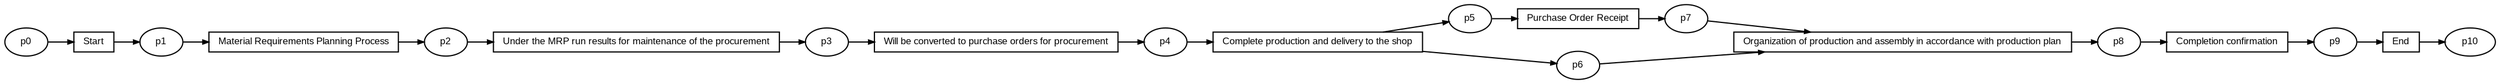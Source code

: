 digraph G {ranksep=".3"; fontsize="8"; remincross=true; margin="0.0,0.0"; fontname="Arial";rankdir="LR"; 
edge [arrowsize="0.5"];
node [height=".2",width=".2",fontname="Arial",fontsize="8"];
t0 [shape="box",label="Start"];
t1 [shape="box",label="Material Requirements Planning Process"];
t2 [shape="box",label="Under the MRP run results for maintenance of the procurement"];
t3 [shape="box",label="Will be converted to purchase orders for procurement"];
t4 [shape="box",label="Complete production and delivery to the shop"];
t5 [shape="box",label="Purchase Order Receipt"];
t6 [shape="box",label="Organization of production and assembly in accordance with production plan"];
t7 [shape="box",label="Completion confirmation"];
t8 [shape="box",label="End"];
p0 [shape="oval",label="p0"];
p1 [shape="oval",label="p1"];
p2 [shape="oval",label="p10"];
p3 [shape="oval",label="p2"];
p4 [shape="oval",label="p3"];
p5 [shape="oval",label="p4"];
p6 [shape="oval",label="p5"];
p7 [shape="oval",label="p6"];
p8 [shape="oval",label="p7"];
p9 [shape="oval",label="p8"];
p10 [shape="oval",label="p9"];
p1 -> t1[label=""];
p10 -> t8[label=""];
p3 -> t2[label=""];
t1 -> p3[label=""];
t2 -> p4[label=""];
p5 -> t4[label=""];
t5 -> p8[label=""];
t0 -> p1[label=""];
t6 -> p9[label=""];
p9 -> t7[label=""];
t8 -> p2[label=""];
p8 -> t6[label=""];
p0 -> t0[label=""];
p4 -> t3[label=""];
p6 -> t5[label=""];
t3 -> p5[label=""];
t4 -> p7[label=""];
t4 -> p6[label=""];
p7 -> t6[label=""];
t7 -> p10[label=""];
}
